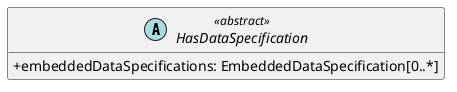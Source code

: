 @startuml
skinparam classAttributeIconSize 0
hide methods

abstract class HasDataSpecification <<abstract>> {
  +embeddedDataSpecifications: EmbeddedDataSpecification[0..*] 
}
@enduml